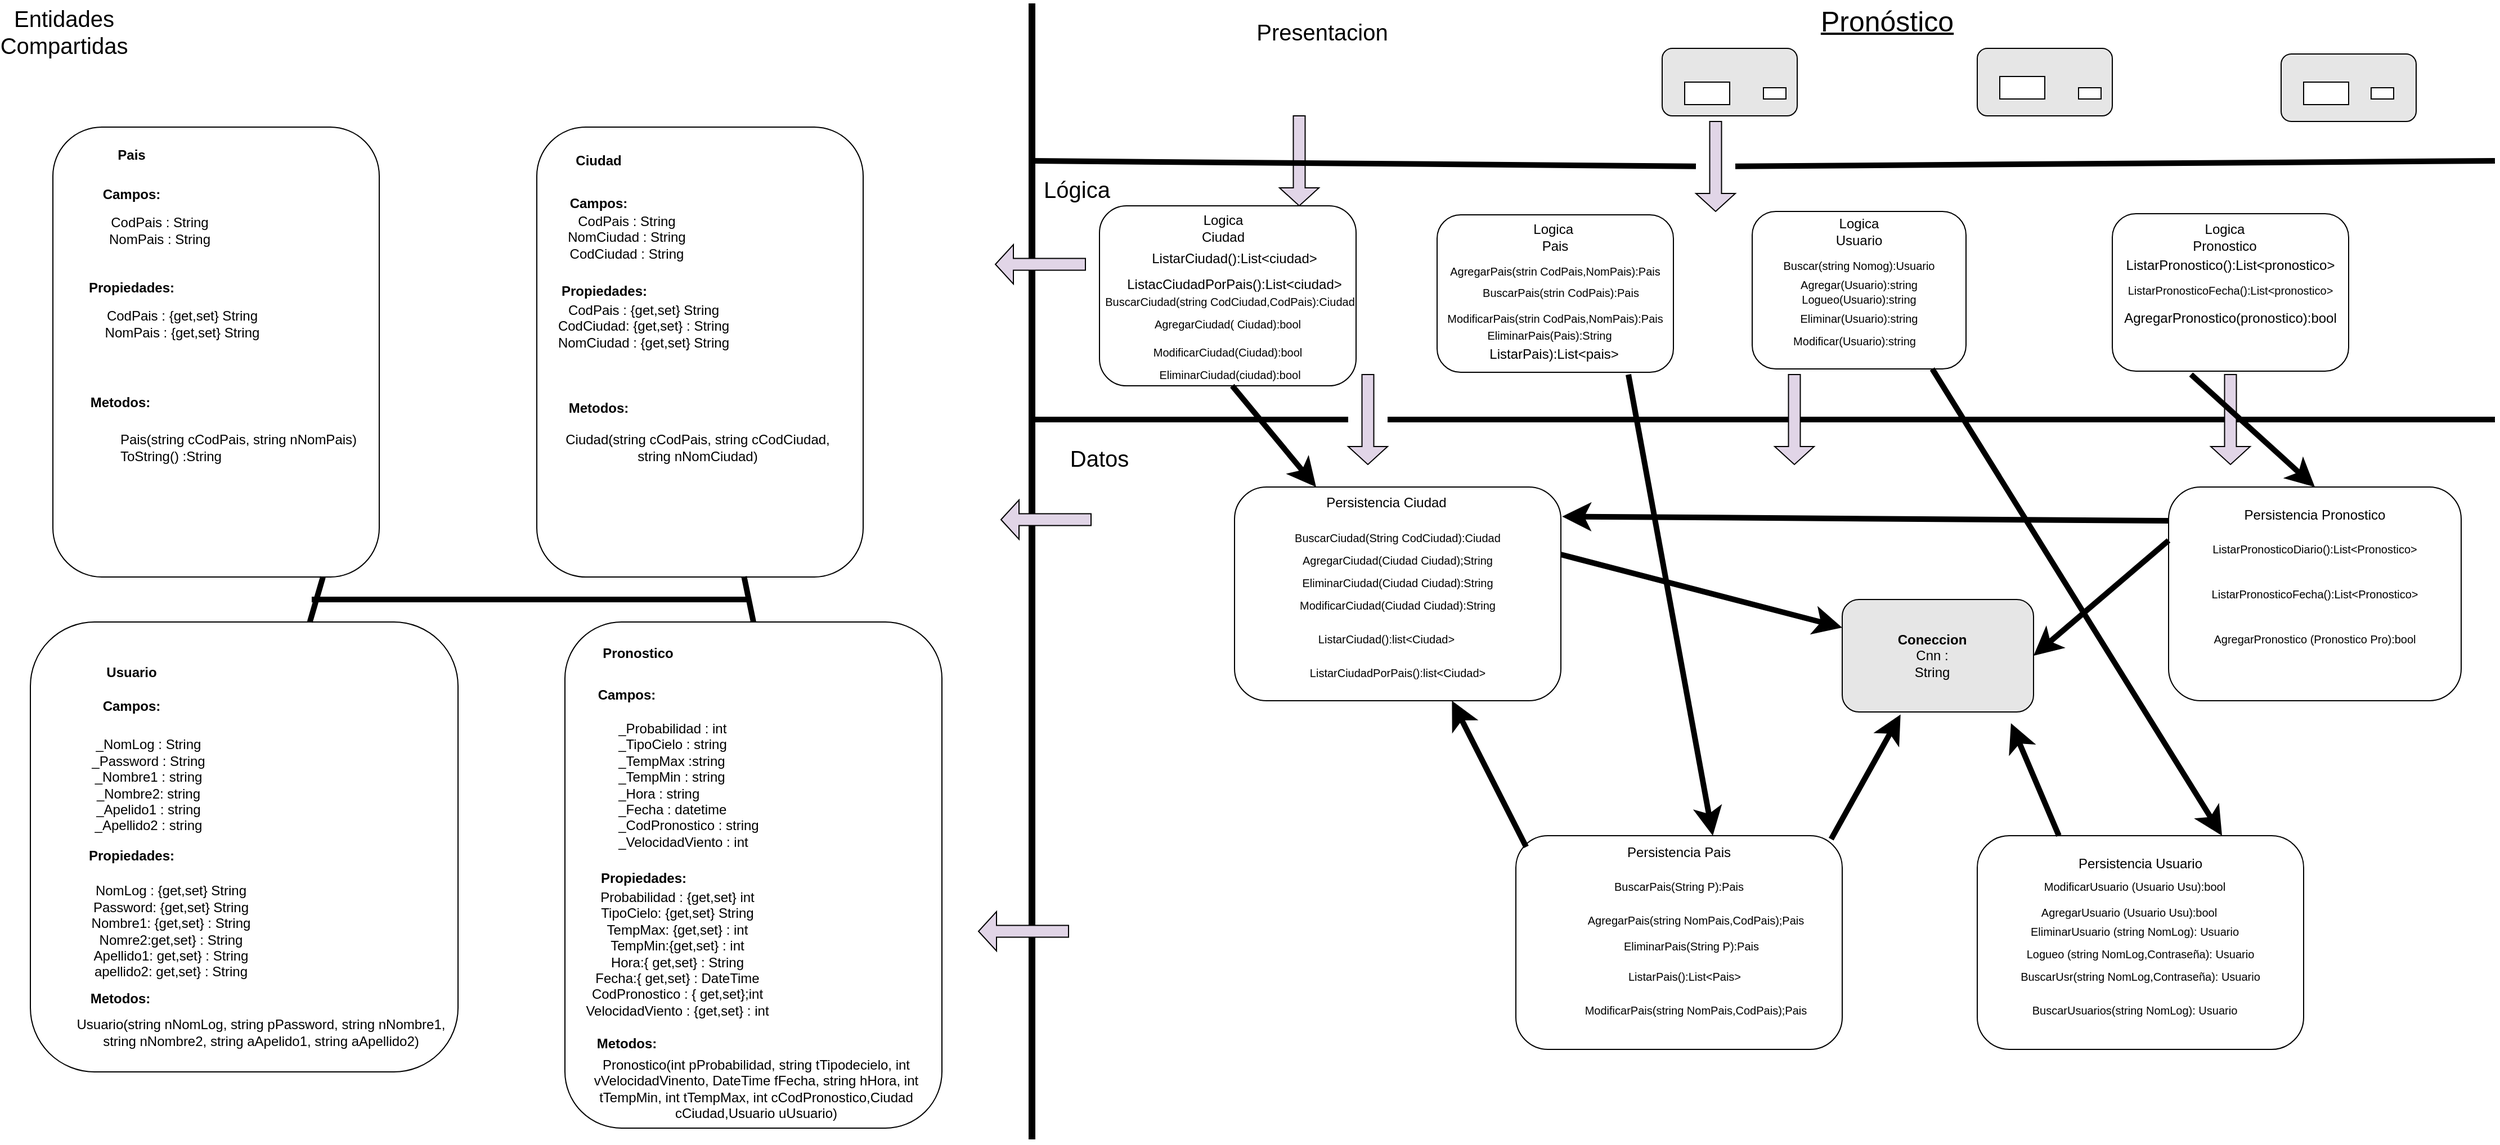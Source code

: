 <mxfile version="17.1.2" type="device"><diagram id="WA3ersBB72xfcjQOgzTQ" name="Page-1"><mxGraphModel dx="679" dy="514" grid="1" gridSize="10" guides="1" tooltips="1" connect="1" arrows="1" fold="1" page="1" pageScale="1" pageWidth="1169" pageHeight="827" math="0" shadow="0"><root><mxCell id="0"/><mxCell id="1" parent="0"/><mxCell id="YJRJmkVMEJMD-MenpTQo-1" value="" style="rounded=1;whiteSpace=wrap;html=1;fillColor=#E6E6E6;" parent="1" vertex="1"><mxGeometry x="1560" y="50" width="120" height="60" as="geometry"/></mxCell><mxCell id="YJRJmkVMEJMD-MenpTQo-2" value="" style="rounded=1;whiteSpace=wrap;html=1;fillColor=#E6E6E6;" parent="1" vertex="1"><mxGeometry x="1840" y="50" width="120" height="60" as="geometry"/></mxCell><mxCell id="YJRJmkVMEJMD-MenpTQo-3" value="" style="rounded=1;whiteSpace=wrap;html=1;fillColor=#E6E6E6;" parent="1" vertex="1"><mxGeometry x="2110" y="55" width="120" height="60" as="geometry"/></mxCell><mxCell id="YJRJmkVMEJMD-MenpTQo-4" value="" style="rounded=0;whiteSpace=wrap;html=1;" parent="1" vertex="1"><mxGeometry x="2190" y="85" width="20" height="10" as="geometry"/></mxCell><mxCell id="YJRJmkVMEJMD-MenpTQo-5" value="" style="rounded=0;whiteSpace=wrap;html=1;" parent="1" vertex="1"><mxGeometry x="1650" y="85" width="20" height="10" as="geometry"/></mxCell><mxCell id="YJRJmkVMEJMD-MenpTQo-6" value="" style="rounded=0;whiteSpace=wrap;html=1;" parent="1" vertex="1"><mxGeometry x="2130" y="80" width="40" height="20" as="geometry"/></mxCell><mxCell id="YJRJmkVMEJMD-MenpTQo-7" value="" style="rounded=0;whiteSpace=wrap;html=1;" parent="1" vertex="1"><mxGeometry x="1930" y="85" width="20" height="10" as="geometry"/></mxCell><mxCell id="YJRJmkVMEJMD-MenpTQo-8" value="" style="rounded=0;whiteSpace=wrap;html=1;" parent="1" vertex="1"><mxGeometry x="1860" y="75" width="40" height="20" as="geometry"/></mxCell><mxCell id="YJRJmkVMEJMD-MenpTQo-9" value="" style="rounded=0;whiteSpace=wrap;html=1;" parent="1" vertex="1"><mxGeometry x="1580" y="80" width="40" height="20" as="geometry"/></mxCell><mxCell id="YJRJmkVMEJMD-MenpTQo-10" value="" style="endArrow=none;html=1;rounded=0;endSize=10;startSize=10;strokeWidth=5;startArrow=none;" parent="1" source="YJRJmkVMEJMD-MenpTQo-124" edge="1"><mxGeometry width="50" height="50" relative="1" as="geometry"><mxPoint x="1000" y="150" as="sourcePoint"/><mxPoint x="2300" y="150" as="targetPoint"/></mxGeometry></mxCell><mxCell id="YJRJmkVMEJMD-MenpTQo-11" value="" style="rounded=1;whiteSpace=wrap;html=1;fillColor=none;" parent="1" vertex="1"><mxGeometry x="1360" y="198" width="210" height="140" as="geometry"/></mxCell><mxCell id="YJRJmkVMEJMD-MenpTQo-12" value="" style="rounded=1;whiteSpace=wrap;html=1;fillColor=none;" parent="1" vertex="1"><mxGeometry x="1640" y="195" width="190" height="140" as="geometry"/></mxCell><mxCell id="YJRJmkVMEJMD-MenpTQo-13" value="" style="rounded=1;whiteSpace=wrap;html=1;fillColor=none;" parent="1" vertex="1"><mxGeometry x="1960" y="197" width="210" height="140" as="geometry"/></mxCell><mxCell id="YJRJmkVMEJMD-MenpTQo-14" value="Logica Ciudad" style="text;html=1;strokeColor=none;fillColor=none;align=center;verticalAlign=middle;whiteSpace=wrap;rounded=0;" parent="1" vertex="1"><mxGeometry x="1140" y="195" width="60" height="30" as="geometry"/></mxCell><mxCell id="YJRJmkVMEJMD-MenpTQo-15" value="" style="rounded=1;whiteSpace=wrap;html=1;fillColor=none;" parent="1" vertex="1"><mxGeometry x="1060" y="190" width="228" height="160" as="geometry"/></mxCell><mxCell id="YJRJmkVMEJMD-MenpTQo-16" value="Logica&amp;nbsp;&lt;br&gt;Pais&lt;br&gt;" style="text;html=1;strokeColor=none;fillColor=none;align=center;verticalAlign=middle;whiteSpace=wrap;rounded=0;" parent="1" vertex="1"><mxGeometry x="1435" y="203" width="60" height="30" as="geometry"/></mxCell><mxCell id="YJRJmkVMEJMD-MenpTQo-17" value="Logica&lt;br&gt;Usuario&lt;br&gt;" style="text;html=1;strokeColor=none;fillColor=none;align=center;verticalAlign=middle;whiteSpace=wrap;rounded=0;" parent="1" vertex="1"><mxGeometry x="1705" y="198" width="60" height="30" as="geometry"/></mxCell><mxCell id="YJRJmkVMEJMD-MenpTQo-18" value="Logica&lt;br&gt;Pronostico" style="text;html=1;strokeColor=none;fillColor=none;align=center;verticalAlign=middle;whiteSpace=wrap;rounded=0;" parent="1" vertex="1"><mxGeometry x="2030" y="203" width="60" height="30" as="geometry"/></mxCell><mxCell id="YJRJmkVMEJMD-MenpTQo-19" value="ListarCiudad():List&amp;lt;ciudad&amp;gt;" style="text;html=1;strokeColor=none;fillColor=none;align=center;verticalAlign=middle;whiteSpace=wrap;rounded=0;" parent="1" vertex="1"><mxGeometry x="1150" y="222" width="60" height="30" as="geometry"/></mxCell><mxCell id="YJRJmkVMEJMD-MenpTQo-21" value="BuscarCiudad(string CodCiudad,CodPais):Ciudad" style="text;html=1;strokeColor=none;fillColor=none;align=center;verticalAlign=middle;whiteSpace=wrap;rounded=0;imageHeight=15;imageWidth=24;fontSize=10;" parent="1" vertex="1"><mxGeometry x="1036" y="260" width="280" height="30" as="geometry"/></mxCell><mxCell id="YJRJmkVMEJMD-MenpTQo-22" value="AgregarCiudad( Ciudad):bool" style="text;html=1;strokeColor=none;fillColor=none;align=center;verticalAlign=middle;whiteSpace=wrap;rounded=0;fontSize=10;" parent="1" vertex="1"><mxGeometry x="1104" y="280" width="140" height="30" as="geometry"/></mxCell><mxCell id="YJRJmkVMEJMD-MenpTQo-23" value="ModificarCiudad(Ciudad):bool" style="text;html=1;strokeColor=none;fillColor=none;align=center;verticalAlign=middle;whiteSpace=wrap;rounded=0;fontSize=10;" parent="1" vertex="1"><mxGeometry x="1144" y="305" width="60" height="30" as="geometry"/></mxCell><mxCell id="YJRJmkVMEJMD-MenpTQo-24" value="EliminarCiudad(ciudad):bool" style="text;html=1;strokeColor=none;fillColor=none;align=center;verticalAlign=middle;whiteSpace=wrap;rounded=0;fontSize=10;" parent="1" vertex="1"><mxGeometry x="1146" y="325" width="60" height="30" as="geometry"/></mxCell><mxCell id="YJRJmkVMEJMD-MenpTQo-25" value="BuscarPais(strin CodPais):Pais" style="text;html=1;strokeColor=none;fillColor=none;align=center;verticalAlign=middle;whiteSpace=wrap;rounded=0;fontSize=10;" parent="1" vertex="1"><mxGeometry x="1390" y="252" width="160" height="30" as="geometry"/></mxCell><mxCell id="YJRJmkVMEJMD-MenpTQo-26" value="AgregarPais(strin CodPais,NomPais):Pais" style="text;html=1;strokeColor=none;fillColor=none;align=center;verticalAlign=middle;whiteSpace=wrap;rounded=0;fontSize=10;" parent="1" vertex="1"><mxGeometry x="1360" y="233" width="210" height="30" as="geometry"/></mxCell><mxCell id="YJRJmkVMEJMD-MenpTQo-27" value="EliminarPais(Pais):String" style="text;html=1;strokeColor=none;fillColor=none;align=center;verticalAlign=middle;whiteSpace=wrap;rounded=0;fontSize=10;" parent="1" vertex="1"><mxGeometry x="1380" y="290" width="160" height="30" as="geometry"/></mxCell><mxCell id="YJRJmkVMEJMD-MenpTQo-28" value="ModificarPais(strin CodPais,NomPais):Pais" style="text;html=1;strokeColor=none;fillColor=none;align=center;verticalAlign=middle;whiteSpace=wrap;rounded=0;fontSize=10;" parent="1" vertex="1"><mxGeometry x="1360" y="275" width="210" height="30" as="geometry"/></mxCell><mxCell id="YJRJmkVMEJMD-MenpTQo-30" value="ListarPais):List&amp;lt;pais&amp;gt;" style="text;html=1;strokeColor=none;fillColor=none;align=center;verticalAlign=middle;whiteSpace=wrap;rounded=0;" parent="1" vertex="1"><mxGeometry x="1434" y="307" width="60" height="30" as="geometry"/></mxCell><mxCell id="YJRJmkVMEJMD-MenpTQo-31" value="ListarPronostico():List&amp;lt;pronostico&amp;gt;" style="text;html=1;strokeColor=none;fillColor=none;align=center;verticalAlign=middle;whiteSpace=wrap;rounded=0;" parent="1" vertex="1"><mxGeometry x="2035" y="228" width="60" height="30" as="geometry"/></mxCell><mxCell id="YJRJmkVMEJMD-MenpTQo-32" value="ListarPronosticoFecha():List&amp;lt;pronostico&amp;gt;" style="text;html=1;strokeColor=none;fillColor=none;align=center;verticalAlign=middle;whiteSpace=wrap;rounded=0;fontSize=10;" parent="1" vertex="1"><mxGeometry x="2035" y="250" width="60" height="30" as="geometry"/></mxCell><mxCell id="YJRJmkVMEJMD-MenpTQo-33" value="AgregarPronostico(pronostico):bool" style="text;html=1;strokeColor=none;fillColor=none;align=center;verticalAlign=middle;whiteSpace=wrap;rounded=0;" parent="1" vertex="1"><mxGeometry x="2035" y="275" width="60" height="30" as="geometry"/></mxCell><mxCell id="YJRJmkVMEJMD-MenpTQo-34" value="Logueo(Usuario):string" style="text;html=1;strokeColor=none;fillColor=none;align=center;verticalAlign=middle;whiteSpace=wrap;rounded=0;fontSize=10;" parent="1" vertex="1"><mxGeometry x="1705" y="258" width="60" height="30" as="geometry"/></mxCell><mxCell id="YJRJmkVMEJMD-MenpTQo-36" value="Buscar(string Nomog):Usuario" style="text;html=1;strokeColor=none;fillColor=none;align=center;verticalAlign=middle;whiteSpace=wrap;rounded=0;fontSize=10;" parent="1" vertex="1"><mxGeometry x="1660" y="228" width="150" height="30" as="geometry"/></mxCell><mxCell id="YJRJmkVMEJMD-MenpTQo-37" value="Agregar(Usuario):string" style="text;html=1;strokeColor=none;fillColor=none;align=center;verticalAlign=middle;whiteSpace=wrap;rounded=0;fontSize=10;" parent="1" vertex="1"><mxGeometry x="1705" y="245" width="60" height="30" as="geometry"/></mxCell><mxCell id="YJRJmkVMEJMD-MenpTQo-38" value="Eliminar(Usuario):string" style="text;html=1;strokeColor=none;fillColor=none;align=center;verticalAlign=middle;whiteSpace=wrap;rounded=0;fontSize=10;" parent="1" vertex="1"><mxGeometry x="1705" y="275" width="60" height="30" as="geometry"/></mxCell><mxCell id="YJRJmkVMEJMD-MenpTQo-39" value="Modificar(Usuario):string" style="text;html=1;strokeColor=none;fillColor=none;align=center;verticalAlign=middle;whiteSpace=wrap;rounded=0;fontSize=10;" parent="1" vertex="1"><mxGeometry x="1701" y="295" width="60" height="30" as="geometry"/></mxCell><mxCell id="YJRJmkVMEJMD-MenpTQo-46" value="ListacCiudadPorPais():List&amp;lt;ciudad&amp;gt;" style="text;html=1;strokeColor=none;fillColor=none;align=center;verticalAlign=middle;whiteSpace=wrap;rounded=0;" parent="1" vertex="1"><mxGeometry x="1150" y="245" width="60" height="30" as="geometry"/></mxCell><mxCell id="YJRJmkVMEJMD-MenpTQo-47" value="" style="endArrow=none;html=1;rounded=0;fontSize=10;startSize=10;endSize=10;strokeWidth=5;startArrow=none;" parent="1" source="YJRJmkVMEJMD-MenpTQo-130" edge="1"><mxGeometry width="50" height="50" relative="1" as="geometry"><mxPoint x="1000" y="380" as="sourcePoint"/><mxPoint x="2300" y="380" as="targetPoint"/></mxGeometry></mxCell><mxCell id="YJRJmkVMEJMD-MenpTQo-49" value="" style="rounded=1;whiteSpace=wrap;html=1;fontSize=10;fillColor=none;" parent="1" vertex="1"><mxGeometry x="1180" y="440" width="290" height="190" as="geometry"/></mxCell><mxCell id="YJRJmkVMEJMD-MenpTQo-50" value="Persistencia Ciudad" style="text;html=1;strokeColor=none;fillColor=none;align=center;verticalAlign=top;whiteSpace=wrap;rounded=0;fontSize=12;labelBackgroundColor=none;" parent="1" vertex="1"><mxGeometry x="1260" y="440" width="110" height="30" as="geometry"/></mxCell><mxCell id="YJRJmkVMEJMD-MenpTQo-51" value="BuscarCiudad(String CodCiudad):Ciudad" style="text;html=1;strokeColor=none;fillColor=none;align=center;verticalAlign=middle;whiteSpace=wrap;rounded=0;labelBackgroundColor=none;fontSize=10;" parent="1" vertex="1"><mxGeometry x="1210" y="470" width="230" height="30" as="geometry"/></mxCell><mxCell id="YJRJmkVMEJMD-MenpTQo-52" value="AgregarCiudad(Ciudad Ciudad);String" style="text;html=1;strokeColor=none;fillColor=none;align=center;verticalAlign=middle;whiteSpace=wrap;rounded=0;labelBackgroundColor=none;fontSize=10;" parent="1" vertex="1"><mxGeometry x="1195" y="490" width="260" height="30" as="geometry"/></mxCell><mxCell id="YJRJmkVMEJMD-MenpTQo-54" value="ModificarCiudad(Ciudad Ciudad):String" style="text;html=1;strokeColor=none;fillColor=none;align=center;verticalAlign=middle;whiteSpace=wrap;rounded=0;labelBackgroundColor=none;fontSize=10;" parent="1" vertex="1"><mxGeometry x="1195" y="530" width="260" height="30" as="geometry"/></mxCell><mxCell id="YJRJmkVMEJMD-MenpTQo-55" value="EliminarCiudad(Ciudad Ciudad):String" style="text;html=1;strokeColor=none;fillColor=none;align=center;verticalAlign=middle;whiteSpace=wrap;rounded=0;labelBackgroundColor=none;fontSize=10;" parent="1" vertex="1"><mxGeometry x="1195" y="510" width="260" height="30" as="geometry"/></mxCell><mxCell id="YJRJmkVMEJMD-MenpTQo-56" value="ListarCiudad():list&amp;lt;Ciudad&amp;gt;" style="text;html=1;strokeColor=none;fillColor=none;align=center;verticalAlign=middle;whiteSpace=wrap;rounded=0;labelBackgroundColor=none;fontSize=10;" parent="1" vertex="1"><mxGeometry x="1185" y="560" width="260" height="30" as="geometry"/></mxCell><mxCell id="YJRJmkVMEJMD-MenpTQo-57" value="ListarCiudadPorPais():list&amp;lt;Ciudad&amp;gt;" style="text;html=1;strokeColor=none;fillColor=none;align=center;verticalAlign=middle;whiteSpace=wrap;rounded=0;labelBackgroundColor=none;fontSize=10;" parent="1" vertex="1"><mxGeometry x="1195" y="590" width="260" height="30" as="geometry"/></mxCell><mxCell id="YJRJmkVMEJMD-MenpTQo-58" value="" style="rounded=1;whiteSpace=wrap;html=1;fontSize=10;fillColor=none;" parent="1" vertex="1"><mxGeometry x="2010" y="440" width="260" height="190" as="geometry"/></mxCell><mxCell id="YJRJmkVMEJMD-MenpTQo-59" value="&lt;font style=&quot;font-size: 12px&quot;&gt;Persistencia Pronostico&lt;/font&gt;" style="text;html=1;strokeColor=none;fillColor=none;align=center;verticalAlign=middle;whiteSpace=wrap;rounded=0;labelBackgroundColor=none;fontSize=12;" parent="1" vertex="1"><mxGeometry x="2055" y="450" width="170" height="30" as="geometry"/></mxCell><mxCell id="YJRJmkVMEJMD-MenpTQo-60" value="ListarPronosticoDiario():List&amp;lt;Pronostico&amp;gt;" style="text;html=1;strokeColor=none;fillColor=none;align=center;verticalAlign=middle;whiteSpace=wrap;rounded=0;labelBackgroundColor=none;fontSize=10;" parent="1" vertex="1"><mxGeometry x="2110" y="480" width="60" height="30" as="geometry"/></mxCell><mxCell id="YJRJmkVMEJMD-MenpTQo-61" value="ListarPronosticoFecha():List&amp;lt;Pronostico&amp;gt;" style="text;html=1;strokeColor=none;fillColor=none;align=center;verticalAlign=middle;whiteSpace=wrap;rounded=0;labelBackgroundColor=none;fontSize=10;" parent="1" vertex="1"><mxGeometry x="2110" y="520" width="60" height="30" as="geometry"/></mxCell><mxCell id="YJRJmkVMEJMD-MenpTQo-62" value="&lt;font style=&quot;font-size: 12px&quot;&gt;Persistencia Usuario&lt;/font&gt;" style="text;html=1;strokeColor=none;fillColor=none;align=center;verticalAlign=middle;whiteSpace=wrap;rounded=0;labelBackgroundColor=none;fontSize=10;" parent="1" vertex="1"><mxGeometry x="1915" y="760" width="140" height="30" as="geometry"/></mxCell><mxCell id="YJRJmkVMEJMD-MenpTQo-63" value="AgregarPronostico (Pronostico Pro):bool" style="text;html=1;strokeColor=none;fillColor=none;align=center;verticalAlign=middle;whiteSpace=wrap;rounded=0;labelBackgroundColor=none;fontSize=10;" parent="1" vertex="1"><mxGeometry x="2025" y="560" width="230" height="30" as="geometry"/></mxCell><mxCell id="YJRJmkVMEJMD-MenpTQo-64" value="" style="rounded=1;whiteSpace=wrap;html=1;fontSize=10;fillColor=none;" parent="1" vertex="1"><mxGeometry x="1840" y="750" width="290" height="190" as="geometry"/></mxCell><mxCell id="YJRJmkVMEJMD-MenpTQo-65" value="AgregarUsuario (Usuario Usu):bool" style="text;html=1;strokeColor=none;fillColor=none;align=center;verticalAlign=middle;whiteSpace=wrap;rounded=0;labelBackgroundColor=none;fontSize=10;" parent="1" vertex="1"><mxGeometry x="1860" y="803" width="230" height="30" as="geometry"/></mxCell><mxCell id="YJRJmkVMEJMD-MenpTQo-66" value="ModificarUsuario (Usuario Usu):bool" style="text;html=1;strokeColor=none;fillColor=none;align=center;verticalAlign=middle;whiteSpace=wrap;rounded=0;labelBackgroundColor=none;fontSize=10;" parent="1" vertex="1"><mxGeometry x="1865" y="780" width="230" height="30" as="geometry"/></mxCell><mxCell id="YJRJmkVMEJMD-MenpTQo-67" value="&lt;font style=&quot;font-size: 10px&quot;&gt;EliminarUsuario (string NomLog): Usuario&lt;/font&gt;" style="text;html=1;strokeColor=none;fillColor=none;align=center;verticalAlign=middle;whiteSpace=wrap;rounded=0;labelBackgroundColor=none;fontSize=12;" parent="1" vertex="1"><mxGeometry x="1880" y="820" width="200" height="30" as="geometry"/></mxCell><mxCell id="YJRJmkVMEJMD-MenpTQo-68" value="&lt;font style=&quot;font-size: 10px&quot;&gt;Logueo (string NomLog,Contraseña): Usuario&lt;/font&gt;" style="text;html=1;strokeColor=none;fillColor=none;align=center;verticalAlign=middle;whiteSpace=wrap;rounded=0;labelBackgroundColor=none;fontSize=12;" parent="1" vertex="1"><mxGeometry x="1875" y="840" width="220" height="30" as="geometry"/></mxCell><mxCell id="YJRJmkVMEJMD-MenpTQo-69" value="&lt;font style=&quot;font-size: 10px&quot;&gt;BuscarUsr(string NomLog,Contraseña): Usuario&lt;/font&gt;" style="text;html=1;strokeColor=none;fillColor=none;align=center;verticalAlign=middle;whiteSpace=wrap;rounded=0;labelBackgroundColor=none;fontSize=12;" parent="1" vertex="1"><mxGeometry x="1875" y="860" width="220" height="30" as="geometry"/></mxCell><mxCell id="YJRJmkVMEJMD-MenpTQo-70" value="&lt;font style=&quot;font-size: 10px&quot;&gt;BuscarUsuarios(string NomLog): Usuario&lt;/font&gt;" style="text;html=1;strokeColor=none;fillColor=none;align=center;verticalAlign=middle;whiteSpace=wrap;rounded=0;labelBackgroundColor=none;fontSize=12;" parent="1" vertex="1"><mxGeometry x="1870" y="890" width="220" height="30" as="geometry"/></mxCell><mxCell id="YJRJmkVMEJMD-MenpTQo-71" value="" style="rounded=1;whiteSpace=wrap;html=1;fontSize=10;fillColor=none;" parent="1" vertex="1"><mxGeometry x="1430" y="750" width="290" height="190" as="geometry"/></mxCell><mxCell id="YJRJmkVMEJMD-MenpTQo-72" value="Persistencia Pais" style="text;html=1;strokeColor=none;fillColor=none;align=center;verticalAlign=middle;whiteSpace=wrap;rounded=0;labelBackgroundColor=none;fontSize=12;" parent="1" vertex="1"><mxGeometry x="1515" y="750" width="120" height="30" as="geometry"/></mxCell><mxCell id="YJRJmkVMEJMD-MenpTQo-73" value="BuscarPais(String P):Pais" style="text;html=1;strokeColor=none;fillColor=none;align=center;verticalAlign=middle;whiteSpace=wrap;rounded=0;labelBackgroundColor=none;fontSize=10;" parent="1" vertex="1"><mxGeometry x="1460" y="780" width="230" height="30" as="geometry"/></mxCell><mxCell id="YJRJmkVMEJMD-MenpTQo-74" value="AgregarPais(string NomPais,CodPais);Pais" style="text;html=1;strokeColor=none;fillColor=none;align=center;verticalAlign=middle;whiteSpace=wrap;rounded=0;labelBackgroundColor=none;fontSize=10;" parent="1" vertex="1"><mxGeometry x="1460" y="810" width="260" height="30" as="geometry"/></mxCell><mxCell id="YJRJmkVMEJMD-MenpTQo-75" value="ModificarPais(string NomPais,CodPais);Pais" style="text;html=1;strokeColor=none;fillColor=none;align=center;verticalAlign=middle;whiteSpace=wrap;rounded=0;labelBackgroundColor=none;fontSize=10;" parent="1" vertex="1"><mxGeometry x="1460" y="890" width="260" height="30" as="geometry"/></mxCell><mxCell id="YJRJmkVMEJMD-MenpTQo-76" value="EliminarPais(String P):Pais" style="text;html=1;strokeColor=none;fillColor=none;align=center;verticalAlign=middle;whiteSpace=wrap;rounded=0;labelBackgroundColor=none;fontSize=10;" parent="1" vertex="1"><mxGeometry x="1471" y="833" width="230" height="30" as="geometry"/></mxCell><mxCell id="YJRJmkVMEJMD-MenpTQo-77" value="ListarPais():List&amp;lt;Pais&amp;gt;" style="text;html=1;strokeColor=none;fillColor=none;align=center;verticalAlign=middle;whiteSpace=wrap;rounded=0;labelBackgroundColor=none;fontSize=10;" parent="1" vertex="1"><mxGeometry x="1550" y="860" width="60" height="30" as="geometry"/></mxCell><mxCell id="YJRJmkVMEJMD-MenpTQo-84" value="" style="endArrow=none;html=1;rounded=0;fontSize=10;startSize=10;endSize=10;fontStyle=1;strokeWidth=6;" parent="1" edge="1"><mxGeometry width="50" height="50" relative="1" as="geometry"><mxPoint x="1000" y="1020" as="sourcePoint"/><mxPoint x="1000" y="10" as="targetPoint"/></mxGeometry></mxCell><mxCell id="YJRJmkVMEJMD-MenpTQo-85" value="&lt;font style=&quot;font-size: 20px&quot;&gt;Presentacion&lt;/font&gt;" style="text;html=1;strokeColor=none;fillColor=none;align=center;verticalAlign=middle;whiteSpace=wrap;rounded=0;labelBackgroundColor=none;fontSize=10;" parent="1" vertex="1"><mxGeometry x="1228" y="20" width="60" height="30" as="geometry"/></mxCell><mxCell id="YJRJmkVMEJMD-MenpTQo-86" value="Lógica" style="text;html=1;strokeColor=none;fillColor=none;align=center;verticalAlign=middle;whiteSpace=wrap;rounded=0;labelBackgroundColor=none;fontSize=20;" parent="1" vertex="1"><mxGeometry x="1010" y="160" width="60" height="30" as="geometry"/></mxCell><mxCell id="YJRJmkVMEJMD-MenpTQo-87" value="Datos&lt;br&gt;" style="text;html=1;strokeColor=none;fillColor=none;align=center;verticalAlign=middle;whiteSpace=wrap;rounded=0;labelBackgroundColor=none;fontSize=20;" parent="1" vertex="1"><mxGeometry x="1030" y="399" width="60" height="30" as="geometry"/></mxCell><mxCell id="YJRJmkVMEJMD-MenpTQo-88" value="Entidades Compartidas" style="text;html=1;strokeColor=none;fillColor=none;align=center;verticalAlign=middle;whiteSpace=wrap;rounded=0;labelBackgroundColor=none;fontSize=20;" parent="1" vertex="1"><mxGeometry x="110" y="20" width="60" height="30" as="geometry"/></mxCell><mxCell id="YJRJmkVMEJMD-MenpTQo-89" value="&lt;u&gt;&lt;font style=&quot;font-size: 25px&quot;&gt;Pronóstico&lt;/font&gt;&lt;/u&gt;" style="text;html=1;strokeColor=none;fillColor=none;align=center;verticalAlign=middle;whiteSpace=wrap;rounded=0;labelBackgroundColor=none;fontSize=20;" parent="1" vertex="1"><mxGeometry x="1730" y="10" width="60" height="30" as="geometry"/></mxCell><mxCell id="YJRJmkVMEJMD-MenpTQo-90" value="" style="rounded=1;whiteSpace=wrap;html=1;labelBackgroundColor=none;fontSize=25;fillColor=none;" parent="1" vertex="1"><mxGeometry x="130" y="120" width="290" height="400" as="geometry"/></mxCell><mxCell id="YJRJmkVMEJMD-MenpTQo-91" value="&lt;b&gt;Pais&lt;/b&gt;" style="text;html=1;strokeColor=none;fillColor=none;align=center;verticalAlign=middle;whiteSpace=wrap;rounded=0;labelBackgroundColor=none;fontSize=12;" parent="1" vertex="1"><mxGeometry x="170" y="130" width="60" height="30" as="geometry"/></mxCell><mxCell id="YJRJmkVMEJMD-MenpTQo-92" value="Campos:&lt;br&gt;" style="text;html=1;strokeColor=none;fillColor=none;align=center;verticalAlign=middle;whiteSpace=wrap;rounded=0;labelBackgroundColor=none;fontSize=12;fontStyle=1" parent="1" vertex="1"><mxGeometry x="170" y="165" width="60" height="30" as="geometry"/></mxCell><mxCell id="YJRJmkVMEJMD-MenpTQo-93" value="CodPais : String&lt;br&gt;NomPais : String" style="text;html=1;strokeColor=none;fillColor=none;align=center;verticalAlign=middle;whiteSpace=wrap;rounded=0;labelBackgroundColor=none;fontSize=12;" parent="1" vertex="1"><mxGeometry x="170" y="197" width="110" height="30" as="geometry"/></mxCell><mxCell id="YJRJmkVMEJMD-MenpTQo-94" value="Propiedades:&lt;br&gt;&lt;br&gt;" style="text;html=1;strokeColor=none;fillColor=none;align=center;verticalAlign=middle;whiteSpace=wrap;rounded=0;labelBackgroundColor=none;fontSize=12;fontStyle=1" parent="1" vertex="1"><mxGeometry x="170" y="255" width="60" height="30" as="geometry"/></mxCell><mxCell id="YJRJmkVMEJMD-MenpTQo-95" value="CodPais : {get,set} String&lt;br&gt;NomPais : {get,set} String" style="text;html=1;strokeColor=none;fillColor=none;align=center;verticalAlign=middle;whiteSpace=wrap;rounded=0;labelBackgroundColor=none;fontSize=12;" parent="1" vertex="1"><mxGeometry x="160" y="280" width="170" height="30" as="geometry"/></mxCell><mxCell id="YJRJmkVMEJMD-MenpTQo-96" value="Metodos:&lt;br&gt;" style="text;html=1;strokeColor=none;fillColor=none;align=center;verticalAlign=middle;whiteSpace=wrap;rounded=0;labelBackgroundColor=none;fontSize=12;fontStyle=1" parent="1" vertex="1"><mxGeometry x="160" y="350" width="60" height="30" as="geometry"/></mxCell><mxCell id="YJRJmkVMEJMD-MenpTQo-97" value="Pais(string cCodPais, string nNomPais)&lt;br&gt;&lt;div style=&quot;text-align: left&quot;&gt;&lt;span&gt;ToString() :String&lt;/span&gt;&lt;/div&gt;" style="text;html=1;strokeColor=none;fillColor=none;align=center;verticalAlign=middle;whiteSpace=wrap;rounded=0;labelBackgroundColor=none;fontSize=12;" parent="1" vertex="1"><mxGeometry x="170" y="390" width="250" height="30" as="geometry"/></mxCell><mxCell id="YJRJmkVMEJMD-MenpTQo-98" value="" style="rounded=1;whiteSpace=wrap;html=1;labelBackgroundColor=none;fontSize=25;fillColor=none;" parent="1" vertex="1"><mxGeometry x="560" y="120" width="290" height="400" as="geometry"/></mxCell><mxCell id="YJRJmkVMEJMD-MenpTQo-99" value="&lt;b&gt;Ciudad&lt;/b&gt;" style="text;html=1;strokeColor=none;fillColor=none;align=center;verticalAlign=middle;whiteSpace=wrap;rounded=0;labelBackgroundColor=none;fontSize=12;" parent="1" vertex="1"><mxGeometry x="585" y="135" width="60" height="30" as="geometry"/></mxCell><mxCell id="YJRJmkVMEJMD-MenpTQo-100" value="Campos:&lt;br&gt;" style="text;html=1;strokeColor=none;fillColor=none;align=center;verticalAlign=middle;whiteSpace=wrap;rounded=0;labelBackgroundColor=none;fontSize=12;fontStyle=1" parent="1" vertex="1"><mxGeometry x="585" y="173" width="60" height="30" as="geometry"/></mxCell><mxCell id="YJRJmkVMEJMD-MenpTQo-101" value="Propiedades:&lt;br&gt;&lt;br&gt;" style="text;html=1;strokeColor=none;fillColor=none;align=center;verticalAlign=middle;whiteSpace=wrap;rounded=0;labelBackgroundColor=none;fontSize=12;fontStyle=1" parent="1" vertex="1"><mxGeometry x="590" y="258" width="60" height="30" as="geometry"/></mxCell><mxCell id="YJRJmkVMEJMD-MenpTQo-102" value="Metodos:&lt;br&gt;" style="text;html=1;strokeColor=none;fillColor=none;align=center;verticalAlign=middle;whiteSpace=wrap;rounded=0;labelBackgroundColor=none;fontSize=12;fontStyle=1" parent="1" vertex="1"><mxGeometry x="585" y="355" width="60" height="30" as="geometry"/></mxCell><mxCell id="YJRJmkVMEJMD-MenpTQo-103" value="CodPais : String&lt;br&gt;NomCiudad : String&lt;br&gt;CodCiudad : String" style="text;html=1;strokeColor=none;fillColor=none;align=center;verticalAlign=middle;whiteSpace=wrap;rounded=0;labelBackgroundColor=none;fontSize=12;" parent="1" vertex="1"><mxGeometry x="585" y="203" width="110" height="30" as="geometry"/></mxCell><mxCell id="YJRJmkVMEJMD-MenpTQo-105" value="CodPais : {get,set} String&lt;br&gt;CodCiudad: {get,set} : String&lt;br&gt;NomCiudad : {get,set} String" style="text;html=1;strokeColor=none;fillColor=none;align=center;verticalAlign=middle;whiteSpace=wrap;rounded=0;labelBackgroundColor=none;fontSize=12;" parent="1" vertex="1"><mxGeometry x="570" y="282" width="170" height="30" as="geometry"/></mxCell><mxCell id="YJRJmkVMEJMD-MenpTQo-106" value="Ciudad(string cCodPais, string cCodCiudad, string nNomCiudad)" style="text;html=1;strokeColor=none;fillColor=none;align=center;verticalAlign=middle;whiteSpace=wrap;rounded=0;labelBackgroundColor=none;fontSize=12;" parent="1" vertex="1"><mxGeometry x="578" y="390" width="250" height="30" as="geometry"/></mxCell><mxCell id="YJRJmkVMEJMD-MenpTQo-107" value="" style="rounded=1;whiteSpace=wrap;html=1;labelBackgroundColor=none;fontSize=25;fillColor=none;" parent="1" vertex="1"><mxGeometry x="110" y="560" width="380" height="400" as="geometry"/></mxCell><mxCell id="YJRJmkVMEJMD-MenpTQo-108" value="&lt;b&gt;Usuario&lt;/b&gt;" style="text;html=1;strokeColor=none;fillColor=none;align=center;verticalAlign=middle;whiteSpace=wrap;rounded=0;labelBackgroundColor=none;fontSize=12;" parent="1" vertex="1"><mxGeometry x="170" y="590" width="60" height="30" as="geometry"/></mxCell><mxCell id="YJRJmkVMEJMD-MenpTQo-109" value="Campos:&lt;br&gt;" style="text;html=1;strokeColor=none;fillColor=none;align=center;verticalAlign=middle;whiteSpace=wrap;rounded=0;labelBackgroundColor=none;fontSize=12;fontStyle=1" parent="1" vertex="1"><mxGeometry x="170" y="620" width="60" height="30" as="geometry"/></mxCell><mxCell id="YJRJmkVMEJMD-MenpTQo-110" value="_NomLog : String&lt;br&gt;_Password : String&lt;br&gt;_Nombre1 : string&lt;br&gt;_Nombre2: string&lt;br&gt;_Apelido1 : string&lt;br&gt;_Apellido2 : string&lt;br&gt;" style="text;html=1;strokeColor=none;fillColor=none;align=center;verticalAlign=middle;whiteSpace=wrap;rounded=0;labelBackgroundColor=none;fontSize=12;" parent="1" vertex="1"><mxGeometry x="160" y="690" width="110" height="30" as="geometry"/></mxCell><mxCell id="YJRJmkVMEJMD-MenpTQo-111" value="Propiedades:&lt;br&gt;&lt;br&gt;" style="text;html=1;strokeColor=none;fillColor=none;align=center;verticalAlign=middle;whiteSpace=wrap;rounded=0;labelBackgroundColor=none;fontSize=12;fontStyle=1" parent="1" vertex="1"><mxGeometry x="170" y="760" width="60" height="30" as="geometry"/></mxCell><mxCell id="YJRJmkVMEJMD-MenpTQo-112" value="NomLog : {get,set} String&lt;br&gt;Password: {get,set} String&lt;br&gt;Nombre1: {get,set} : String&lt;br&gt;Nomre2:get,set} : String&lt;br&gt;Apellido1: get,set} : String&lt;br&gt;apellido2: get,set} : String" style="text;html=1;strokeColor=none;fillColor=none;align=center;verticalAlign=middle;whiteSpace=wrap;rounded=0;labelBackgroundColor=none;fontSize=12;" parent="1" vertex="1"><mxGeometry x="150" y="790" width="170" height="90" as="geometry"/></mxCell><mxCell id="YJRJmkVMEJMD-MenpTQo-113" value="Metodos:&lt;br&gt;" style="text;html=1;strokeColor=none;fillColor=none;align=center;verticalAlign=middle;whiteSpace=wrap;rounded=0;labelBackgroundColor=none;fontSize=12;fontStyle=1" parent="1" vertex="1"><mxGeometry x="160" y="880" width="60" height="30" as="geometry"/></mxCell><mxCell id="YJRJmkVMEJMD-MenpTQo-114" value="Usuario(string nNomLog, string pPassword, string nNombre1, string nNombre2, string aApelido1, string aApellido2)" style="text;html=1;strokeColor=none;fillColor=none;align=center;verticalAlign=middle;whiteSpace=wrap;rounded=0;labelBackgroundColor=none;fontSize=12;" parent="1" vertex="1"><mxGeometry x="140" y="910" width="350" height="30" as="geometry"/></mxCell><mxCell id="YJRJmkVMEJMD-MenpTQo-115" value="" style="rounded=1;whiteSpace=wrap;html=1;labelBackgroundColor=none;fontSize=25;fillColor=none;" parent="1" vertex="1"><mxGeometry x="585" y="560" width="335" height="450" as="geometry"/></mxCell><mxCell id="YJRJmkVMEJMD-MenpTQo-116" value="&lt;b&gt;Pronostico&lt;br&gt;&lt;br&gt;&lt;/b&gt;" style="text;html=1;strokeColor=none;fillColor=none;align=center;verticalAlign=middle;whiteSpace=wrap;rounded=0;labelBackgroundColor=none;fontSize=12;" parent="1" vertex="1"><mxGeometry x="620" y="580" width="60" height="30" as="geometry"/></mxCell><mxCell id="YJRJmkVMEJMD-MenpTQo-117" value="Campos:&lt;br&gt;" style="text;html=1;strokeColor=none;fillColor=none;align=center;verticalAlign=middle;whiteSpace=wrap;rounded=0;labelBackgroundColor=none;fontSize=12;fontStyle=1" parent="1" vertex="1"><mxGeometry x="610" y="610" width="60" height="30" as="geometry"/></mxCell><mxCell id="YJRJmkVMEJMD-MenpTQo-118" value="&lt;div style=&quot;text-align: left&quot;&gt;&lt;span&gt;_Probabilidad : int&lt;/span&gt;&lt;/div&gt;&lt;div style=&quot;text-align: left&quot;&gt;&lt;span&gt;_TipoCielo : string&lt;/span&gt;&lt;/div&gt;&lt;div style=&quot;text-align: left&quot;&gt;&lt;span&gt;_TempMax :string&lt;/span&gt;&lt;/div&gt;&lt;div style=&quot;text-align: left&quot;&gt;&lt;span&gt;_TempMin : string&lt;/span&gt;&lt;/div&gt;&lt;div style=&quot;text-align: left&quot;&gt;&lt;span&gt;_Hora : string&lt;/span&gt;&lt;/div&gt;&lt;div style=&quot;text-align: left&quot;&gt;&lt;span&gt;_Fecha : datetime&lt;/span&gt;&lt;/div&gt;&lt;div style=&quot;text-align: left&quot;&gt;&lt;span&gt;_CodPronostico : string&lt;/span&gt;&lt;/div&gt;&lt;div style=&quot;text-align: left&quot;&gt;&lt;span&gt;_VelocidadViento : int&lt;/span&gt;&lt;/div&gt;" style="text;html=1;strokeColor=none;fillColor=none;align=center;verticalAlign=middle;whiteSpace=wrap;rounded=0;labelBackgroundColor=none;fontSize=12;" parent="1" vertex="1"><mxGeometry x="610" y="690" width="170" height="30" as="geometry"/></mxCell><mxCell id="YJRJmkVMEJMD-MenpTQo-119" value="Propiedades:&lt;br&gt;&lt;br&gt;" style="text;html=1;strokeColor=none;fillColor=none;align=center;verticalAlign=middle;whiteSpace=wrap;rounded=0;labelBackgroundColor=none;fontSize=12;fontStyle=1" parent="1" vertex="1"><mxGeometry x="625" y="780" width="60" height="30" as="geometry"/></mxCell><mxCell id="YJRJmkVMEJMD-MenpTQo-120" value="Probabilidad : {get,set} int&lt;br&gt;TipoCielo: {get,set} String&lt;br&gt;TempMax: {get,set} : int&lt;br&gt;TempMin:{get,set} : int&lt;br&gt;Hora:{ get,set} : String&lt;br&gt;Fecha:{ get,set} : DateTime&lt;br&gt;CodPronostico : { get,set};int&lt;br&gt;VelocidadViento : {get,set} : int" style="text;html=1;strokeColor=none;fillColor=none;align=center;verticalAlign=middle;whiteSpace=wrap;rounded=0;labelBackgroundColor=none;fontSize=12;" parent="1" vertex="1"><mxGeometry x="600" y="790" width="170" height="130" as="geometry"/></mxCell><mxCell id="YJRJmkVMEJMD-MenpTQo-121" value="Metodos:&lt;br&gt;" style="text;html=1;strokeColor=none;fillColor=none;align=center;verticalAlign=middle;whiteSpace=wrap;rounded=0;labelBackgroundColor=none;fontSize=12;fontStyle=1" parent="1" vertex="1"><mxGeometry x="610" y="920" width="60" height="30" as="geometry"/></mxCell><mxCell id="YJRJmkVMEJMD-MenpTQo-122" value="Pronostico(int pProbabilidad, string tTipodecielo, int vVelocidadVinento, DateTime fFecha, string hHora, int tTempMin, int tTempMax, int cCodPronostico,Ciudad cCiudad,Usuario uUsuario)" style="text;html=1;strokeColor=none;fillColor=none;align=center;verticalAlign=middle;whiteSpace=wrap;rounded=0;labelBackgroundColor=none;fontSize=12;" parent="1" vertex="1"><mxGeometry x="585" y="960" width="340" height="30" as="geometry"/></mxCell><mxCell id="YJRJmkVMEJMD-MenpTQo-123" value="" style="shape=singleArrow;direction=north;whiteSpace=wrap;html=1;labelBackgroundColor=#E1D5E7;fontSize=12;fillColor=#E1D5E7;rotation=-180;" parent="1" vertex="1"><mxGeometry x="1220" y="110" width="35" height="80" as="geometry"/></mxCell><mxCell id="YJRJmkVMEJMD-MenpTQo-124" value="" style="shape=singleArrow;direction=north;whiteSpace=wrap;html=1;labelBackgroundColor=#E1D5E7;fontSize=12;fillColor=#E1D5E7;rotation=-180;" parent="1" vertex="1"><mxGeometry x="1590" y="115" width="35" height="80" as="geometry"/></mxCell><mxCell id="YJRJmkVMEJMD-MenpTQo-125" value="" style="endArrow=none;html=1;rounded=0;endSize=10;startSize=10;strokeWidth=5;" parent="1" target="YJRJmkVMEJMD-MenpTQo-124" edge="1"><mxGeometry width="50" height="50" relative="1" as="geometry"><mxPoint x="1000" y="150" as="sourcePoint"/><mxPoint x="2300" y="150" as="targetPoint"/></mxGeometry></mxCell><mxCell id="YJRJmkVMEJMD-MenpTQo-126" value="" style="shape=singleArrow;direction=north;whiteSpace=wrap;html=1;labelBackgroundColor=#E1D5E7;fontSize=12;fillColor=#E1D5E7;rotation=-180;" parent="1" vertex="1"><mxGeometry x="2047.5" y="340" width="35" height="80" as="geometry"/></mxCell><mxCell id="YJRJmkVMEJMD-MenpTQo-129" value="" style="shape=singleArrow;direction=north;whiteSpace=wrap;html=1;labelBackgroundColor=#E1D5E7;fontSize=12;fillColor=#E1D5E7;rotation=-180;" parent="1" vertex="1"><mxGeometry x="1660" y="340" width="35" height="80" as="geometry"/></mxCell><mxCell id="YJRJmkVMEJMD-MenpTQo-130" value="" style="shape=singleArrow;direction=north;whiteSpace=wrap;html=1;labelBackgroundColor=#E1D5E7;fontSize=12;fillColor=#E1D5E7;rotation=-180;" parent="1" vertex="1"><mxGeometry x="1281" y="340" width="35" height="80" as="geometry"/></mxCell><mxCell id="YJRJmkVMEJMD-MenpTQo-131" value="" style="endArrow=none;html=1;rounded=0;fontSize=10;startSize=10;endSize=10;strokeWidth=5;" parent="1" target="YJRJmkVMEJMD-MenpTQo-130" edge="1"><mxGeometry width="50" height="50" relative="1" as="geometry"><mxPoint x="1000" y="380" as="sourcePoint"/><mxPoint x="2300" y="380" as="targetPoint"/></mxGeometry></mxCell><mxCell id="YJRJmkVMEJMD-MenpTQo-132" value="" style="shape=singleArrow;direction=north;whiteSpace=wrap;html=1;labelBackgroundColor=#E1D5E7;fontSize=12;fillColor=#E1D5E7;rotation=-90;" parent="1" vertex="1"><mxGeometry x="975" y="795" width="35" height="80" as="geometry"/></mxCell><mxCell id="YJRJmkVMEJMD-MenpTQo-135" value="" style="shape=singleArrow;direction=north;whiteSpace=wrap;html=1;labelBackgroundColor=#E1D5E7;fontSize=12;fillColor=#E1D5E7;rotation=-90;" parent="1" vertex="1"><mxGeometry x="990" y="202" width="35" height="80" as="geometry"/></mxCell><mxCell id="YJRJmkVMEJMD-MenpTQo-139" value="" style="shape=singleArrow;direction=north;whiteSpace=wrap;html=1;labelBackgroundColor=#E1D5E7;fontSize=12;fillColor=#E1D5E7;rotation=-90;" parent="1" vertex="1"><mxGeometry x="995" y="429" width="35" height="80" as="geometry"/></mxCell><mxCell id="YJRJmkVMEJMD-MenpTQo-141" value="" style="endArrow=classic;html=1;rounded=0;fontSize=12;startSize=10;endSize=10;strokeWidth=5;exitX=0.333;exitY=1.021;exitDx=0;exitDy=0;exitPerimeter=0;entryX=0.5;entryY=0;entryDx=0;entryDy=0;" parent="1" source="YJRJmkVMEJMD-MenpTQo-13" target="YJRJmkVMEJMD-MenpTQo-58" edge="1"><mxGeometry width="50" height="50" relative="1" as="geometry"><mxPoint x="1090" y="830" as="sourcePoint"/><mxPoint x="1900" y="470" as="targetPoint"/></mxGeometry></mxCell><mxCell id="YJRJmkVMEJMD-MenpTQo-142" value="" style="rounded=1;whiteSpace=wrap;html=1;labelBackgroundColor=#E1D5E7;fontSize=12;fillColor=#E6E6E6;" parent="1" vertex="1"><mxGeometry x="1720" y="540" width="170" height="100" as="geometry"/></mxCell><mxCell id="YJRJmkVMEJMD-MenpTQo-143" value="&lt;b&gt;Coneccion&lt;/b&gt;&lt;br&gt;Cnn : String" style="text;html=1;strokeColor=none;fillColor=none;align=center;verticalAlign=middle;whiteSpace=wrap;rounded=0;labelBackgroundColor=none;fontSize=12;" parent="1" vertex="1"><mxGeometry x="1770" y="575" width="60" height="30" as="geometry"/></mxCell><mxCell id="YJRJmkVMEJMD-MenpTQo-144" value="" style="endArrow=classic;html=1;rounded=0;fontSize=12;startSize=10;endSize=10;strokeWidth=5;exitX=0.333;exitY=1.021;exitDx=0;exitDy=0;exitPerimeter=0;entryX=0.75;entryY=0;entryDx=0;entryDy=0;" parent="1" target="YJRJmkVMEJMD-MenpTQo-64" edge="1"><mxGeometry width="50" height="50" relative="1" as="geometry"><mxPoint x="1800.0" y="335.0" as="sourcePoint"/><mxPoint x="1910.07" y="435.06" as="targetPoint"/></mxGeometry></mxCell><mxCell id="YJRJmkVMEJMD-MenpTQo-145" value="" style="endArrow=classic;html=1;rounded=0;fontSize=12;startSize=10;endSize=10;strokeWidth=5;exitX=0.333;exitY=1.021;exitDx=0;exitDy=0;exitPerimeter=0;entryX=0.75;entryY=0;entryDx=0;entryDy=0;" parent="1" target="YJRJmkVMEJMD-MenpTQo-72" edge="1"><mxGeometry width="50" height="50" relative="1" as="geometry"><mxPoint x="1530" y="340.0" as="sourcePoint"/><mxPoint x="1787.5" y="755" as="targetPoint"/></mxGeometry></mxCell><mxCell id="YJRJmkVMEJMD-MenpTQo-146" value="" style="endArrow=classic;html=1;rounded=0;fontSize=12;startSize=10;endSize=10;strokeWidth=5;exitX=0.333;exitY=1.021;exitDx=0;exitDy=0;exitPerimeter=0;entryX=0.25;entryY=0;entryDx=0;entryDy=0;" parent="1" target="YJRJmkVMEJMD-MenpTQo-49" edge="1"><mxGeometry width="50" height="50" relative="1" as="geometry"><mxPoint x="1177.93" y="350.0" as="sourcePoint"/><mxPoint x="1288" y="450.06" as="targetPoint"/></mxGeometry></mxCell><mxCell id="YJRJmkVMEJMD-MenpTQo-147" value="" style="endArrow=classic;html=1;rounded=0;fontSize=12;startSize=10;endSize=10;strokeWidth=5;exitX=0.333;exitY=1.021;exitDx=0;exitDy=0;exitPerimeter=0;entryX=0;entryY=0.25;entryDx=0;entryDy=0;" parent="1" target="YJRJmkVMEJMD-MenpTQo-142" edge="1"><mxGeometry width="50" height="50" relative="1" as="geometry"><mxPoint x="1469.93" y="500.0" as="sourcePoint"/><mxPoint x="1580" y="600.06" as="targetPoint"/></mxGeometry></mxCell><mxCell id="YJRJmkVMEJMD-MenpTQo-148" value="" style="endArrow=classic;html=1;rounded=0;fontSize=12;startSize=10;endSize=10;strokeWidth=5;exitX=0;exitY=0.25;exitDx=0;exitDy=0;entryX=1;entryY=0.5;entryDx=0;entryDy=0;" parent="1" source="YJRJmkVMEJMD-MenpTQo-58" target="YJRJmkVMEJMD-MenpTQo-142" edge="1"><mxGeometry width="50" height="50" relative="1" as="geometry"><mxPoint x="1930.0" y="479.94" as="sourcePoint"/><mxPoint x="2040.07" y="580" as="targetPoint"/></mxGeometry></mxCell><mxCell id="YJRJmkVMEJMD-MenpTQo-149" value="" style="endArrow=classic;html=1;rounded=0;fontSize=12;startSize=10;endSize=10;strokeWidth=5;exitX=0.966;exitY=0.016;exitDx=0;exitDy=0;exitPerimeter=0;entryX=0.305;entryY=1.022;entryDx=0;entryDy=0;entryPerimeter=0;" parent="1" source="YJRJmkVMEJMD-MenpTQo-71" target="YJRJmkVMEJMD-MenpTQo-142" edge="1"><mxGeometry width="50" height="50" relative="1" as="geometry"><mxPoint x="2059.93" y="369.94" as="sourcePoint"/><mxPoint x="2170" y="470" as="targetPoint"/></mxGeometry></mxCell><mxCell id="YJRJmkVMEJMD-MenpTQo-150" value="" style="endArrow=classic;html=1;rounded=0;fontSize=12;startSize=10;endSize=10;strokeWidth=5;exitX=0.25;exitY=0;exitDx=0;exitDy=0;entryX=0.882;entryY=1.1;entryDx=0;entryDy=0;entryPerimeter=0;" parent="1" source="YJRJmkVMEJMD-MenpTQo-64" target="YJRJmkVMEJMD-MenpTQo-142" edge="1"><mxGeometry width="50" height="50" relative="1" as="geometry"><mxPoint x="1828.29" y="760" as="sourcePoint"/><mxPoint x="1890" y="649.16" as="targetPoint"/></mxGeometry></mxCell><mxCell id="YJRJmkVMEJMD-MenpTQo-151" value="" style="endArrow=classic;html=1;rounded=0;fontSize=12;startSize=10;endSize=10;strokeWidth=5;exitX=0.966;exitY=0.016;exitDx=0;exitDy=0;exitPerimeter=0;" parent="1" target="YJRJmkVMEJMD-MenpTQo-49" edge="1"><mxGeometry width="50" height="50" relative="1" as="geometry"><mxPoint x="1439.14" y="760" as="sourcePoint"/><mxPoint x="1500.85" y="649.16" as="targetPoint"/></mxGeometry></mxCell><mxCell id="YJRJmkVMEJMD-MenpTQo-152" value="" style="endArrow=classic;html=1;rounded=0;fontSize=12;startSize=10;endSize=10;strokeWidth=5;exitX=0;exitY=0.158;exitDx=0;exitDy=0;exitPerimeter=0;entryX=1.004;entryY=0.138;entryDx=0;entryDy=0;entryPerimeter=0;" parent="1" source="YJRJmkVMEJMD-MenpTQo-58" target="YJRJmkVMEJMD-MenpTQo-49" edge="1"><mxGeometry width="50" height="50" relative="1" as="geometry"><mxPoint x="1915" y="520" as="sourcePoint"/><mxPoint x="1976.71" y="409.16" as="targetPoint"/></mxGeometry></mxCell><mxCell id="YJRJmkVMEJMD-MenpTQo-153" value="" style="endArrow=none;html=1;rounded=0;fontSize=12;startSize=10;endSize=10;strokeWidth=5;entryX=0.635;entryY=0.999;entryDx=0;entryDy=0;entryPerimeter=0;exitX=0.5;exitY=0;exitDx=0;exitDy=0;" parent="1" source="YJRJmkVMEJMD-MenpTQo-115" target="YJRJmkVMEJMD-MenpTQo-98" edge="1"><mxGeometry width="50" height="50" relative="1" as="geometry"><mxPoint x="840" y="690" as="sourcePoint"/><mxPoint x="890" y="640" as="targetPoint"/></mxGeometry></mxCell><mxCell id="YJRJmkVMEJMD-MenpTQo-154" value="" style="endArrow=none;html=1;rounded=0;fontSize=12;startSize=10;endSize=10;strokeWidth=5;" parent="1" source="YJRJmkVMEJMD-MenpTQo-107" edge="1"><mxGeometry width="50" height="50" relative="1" as="geometry"><mxPoint x="370" y="550" as="sourcePoint"/><mxPoint x="370" y="520" as="targetPoint"/></mxGeometry></mxCell><mxCell id="YJRJmkVMEJMD-MenpTQo-155" value="" style="endArrow=none;html=1;rounded=0;fontSize=12;startSize=10;endSize=10;strokeWidth=5;" parent="1" edge="1"><mxGeometry width="50" height="50" relative="1" as="geometry"><mxPoint x="750" y="540" as="sourcePoint"/><mxPoint x="360" y="540" as="targetPoint"/></mxGeometry></mxCell></root></mxGraphModel></diagram></mxfile>